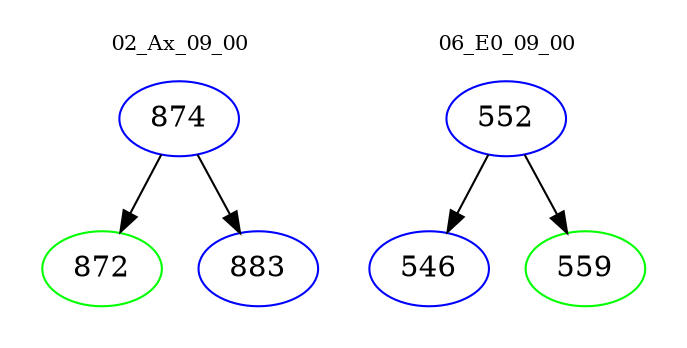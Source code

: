 digraph{
subgraph cluster_0 {
color = white
label = "02_Ax_09_00";
fontsize=10;
T0_874 [label="874", color="blue"]
T0_874 -> T0_872 [color="black"]
T0_872 [label="872", color="green"]
T0_874 -> T0_883 [color="black"]
T0_883 [label="883", color="blue"]
}
subgraph cluster_1 {
color = white
label = "06_E0_09_00";
fontsize=10;
T1_552 [label="552", color="blue"]
T1_552 -> T1_546 [color="black"]
T1_546 [label="546", color="blue"]
T1_552 -> T1_559 [color="black"]
T1_559 [label="559", color="green"]
}
}
